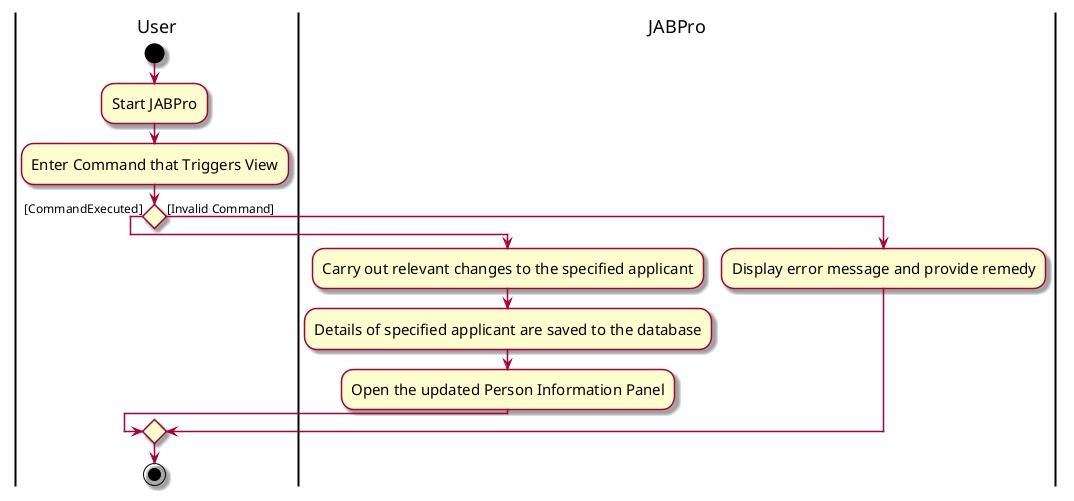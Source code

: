 @startuml
'https://plantuml.com/activity-diagram-beta
skin rose
skinparam ActivityFontSize 15
skinparam ArrowFontSize 12

|User|
start
:Start JABPro;
:Enter Command that Triggers View;
if () then ([CommandExecuted])
  |JABPro|
  :Carry out relevant changes to the specified applicant;
  |JABPro|
  :Details of specified applicant are saved to the database;

  |JABPro|
  :Open the updated Person Information Panel;
  |User|
else ([Invalid Command])
  |JABPro|
  :Display error message and provide remedy;
  |User|

endif

stop

@enduml
